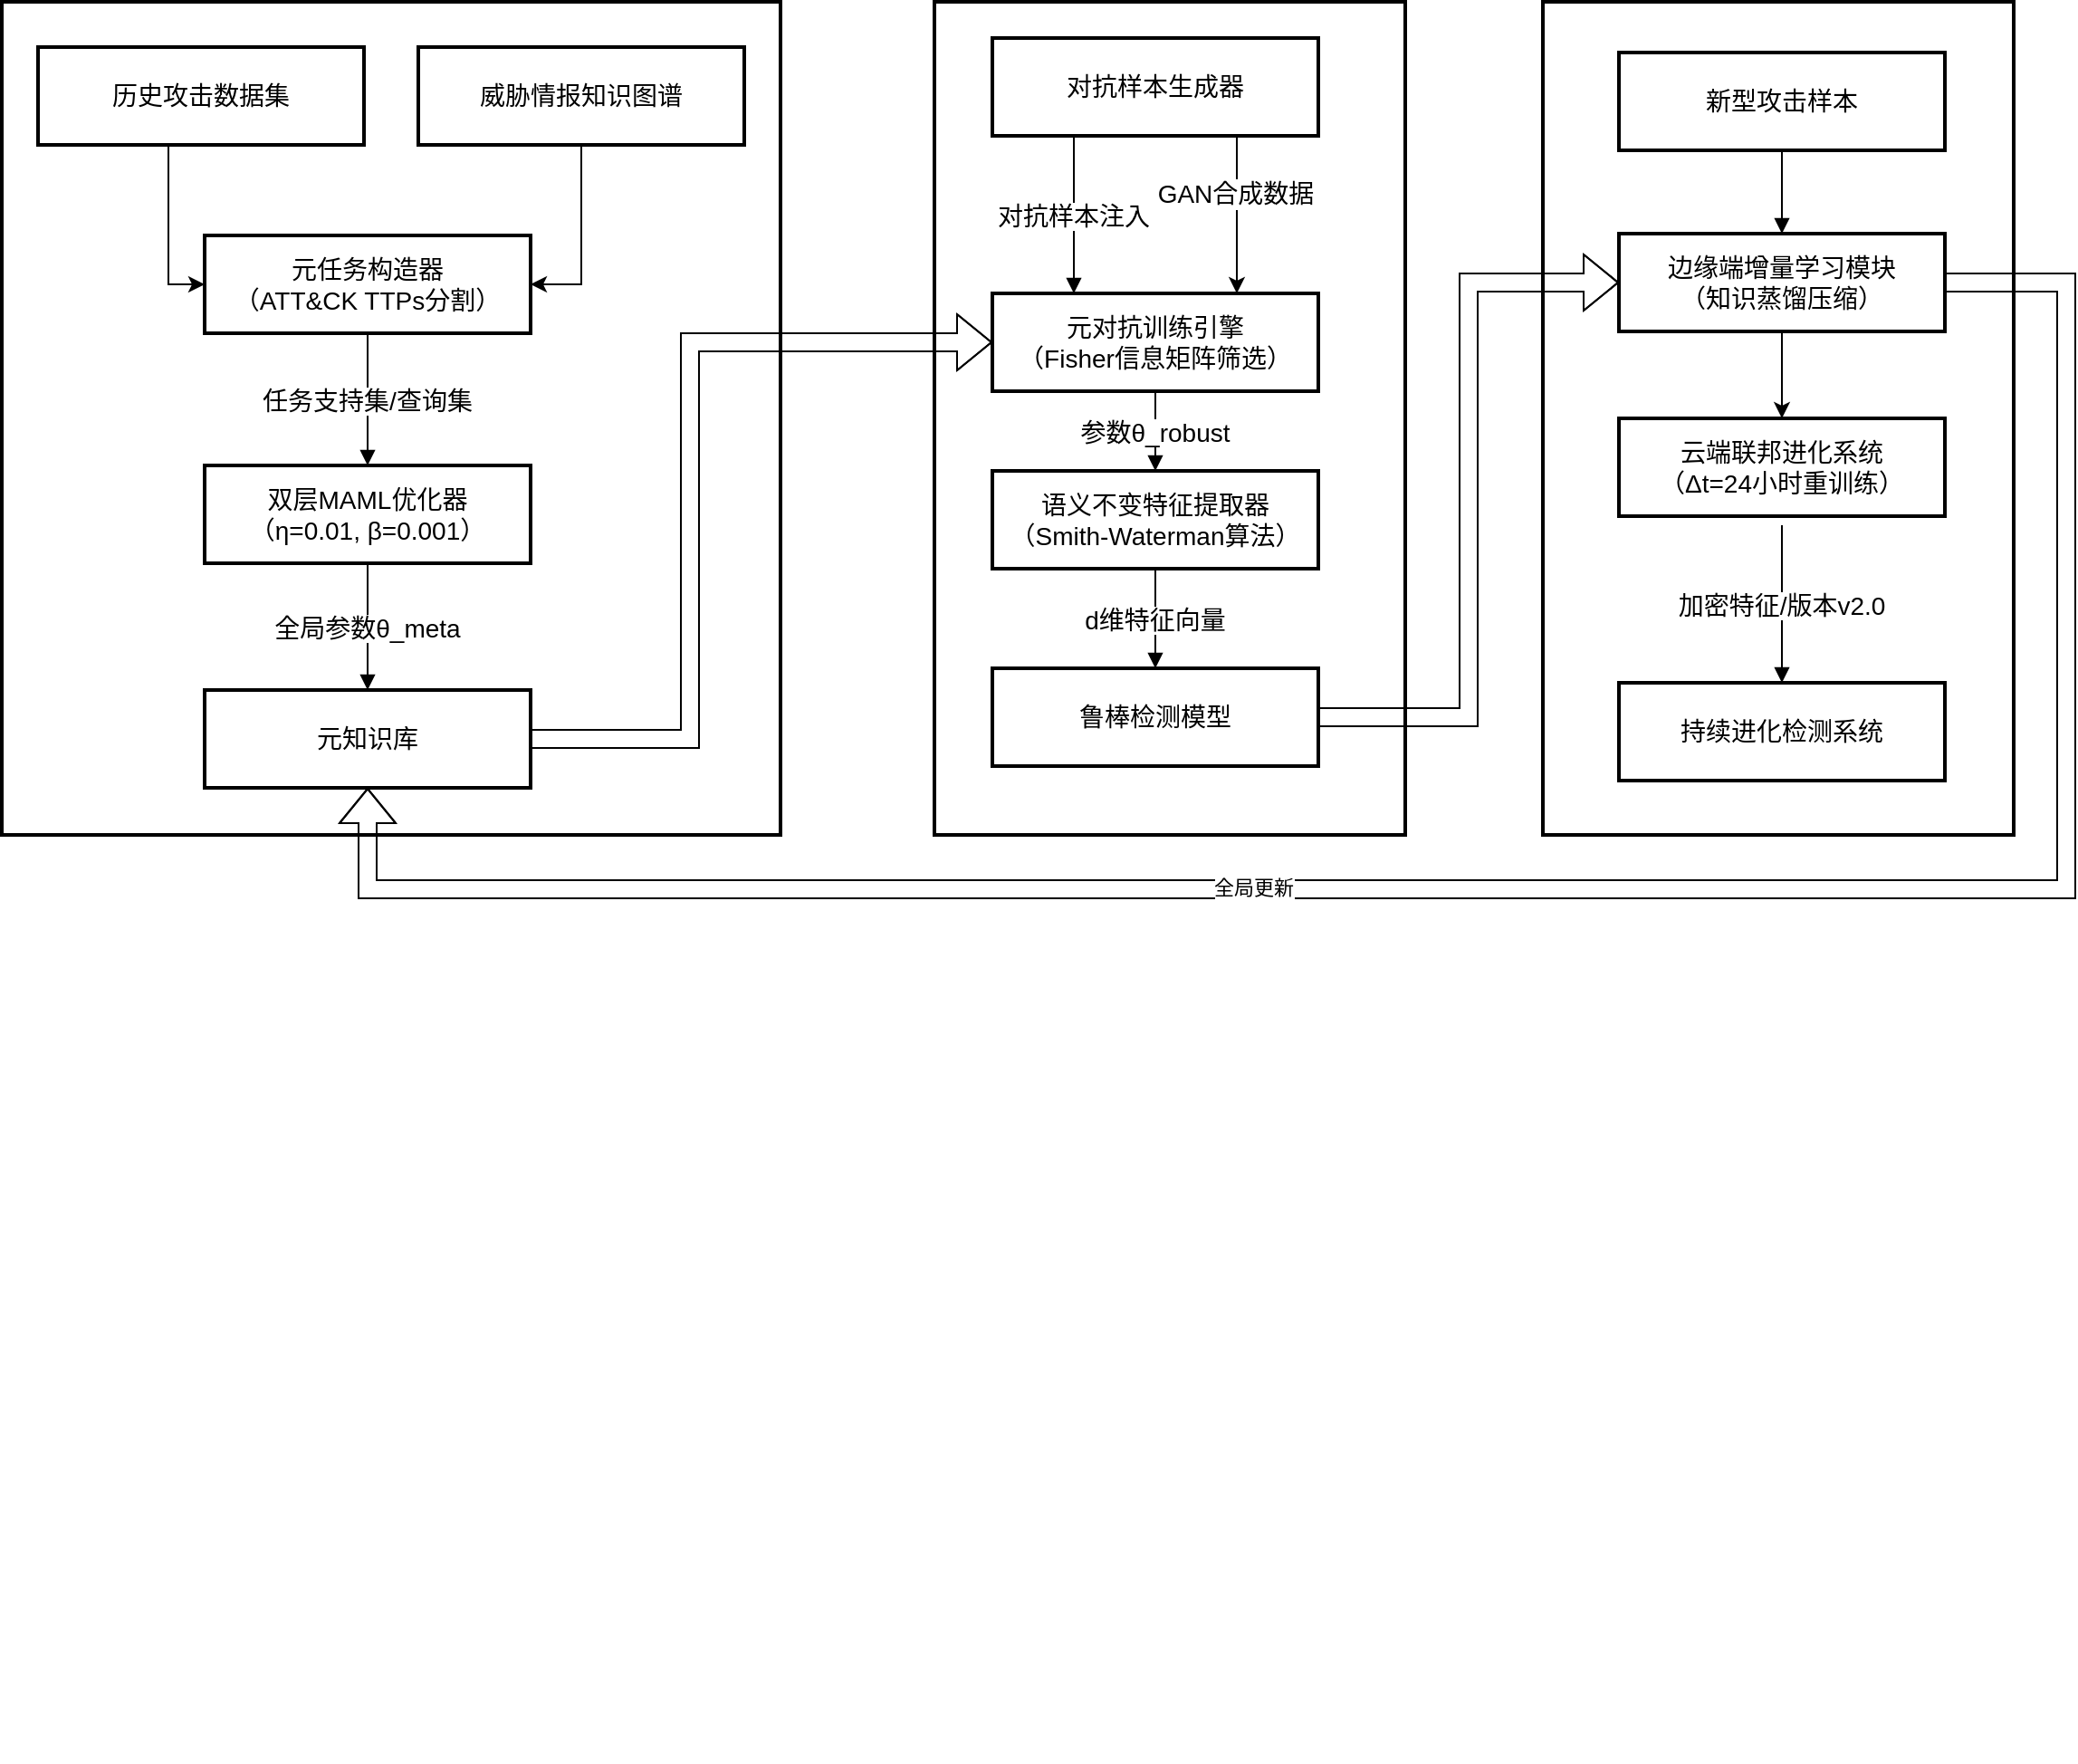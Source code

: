 <mxfile version="26.1.0">
  <diagram name="第 1 页" id="IiBpwiCUb0pAsuBbF-yA">
    <mxGraphModel dx="1263" dy="937" grid="1" gridSize="10" guides="1" tooltips="1" connect="1" arrows="1" fold="1" page="1" pageScale="1" pageWidth="827" pageHeight="1169" math="0" shadow="0">
      <root>
        <mxCell id="0" />
        <mxCell id="1" parent="0" />
        <mxCell id="6nDZSmWIB0FfNVac5v39-1" value="" style="whiteSpace=wrap;strokeWidth=2;fontSize=14;" vertex="1" parent="1">
          <mxGeometry x="1061" y="360" width="260" height="460" as="geometry" />
        </mxCell>
        <mxCell id="6nDZSmWIB0FfNVac5v39-2" value="" style="whiteSpace=wrap;strokeWidth=2;fontSize=14;" vertex="1" parent="1">
          <mxGeometry x="725" y="360" width="260" height="460" as="geometry" />
        </mxCell>
        <mxCell id="6nDZSmWIB0FfNVac5v39-3" value="" style="whiteSpace=wrap;strokeWidth=2;fontSize=14;" vertex="1" parent="1">
          <mxGeometry x="210" y="360" width="430" height="460" as="geometry" />
        </mxCell>
        <mxCell id="6nDZSmWIB0FfNVac5v39-63" style="edgeStyle=orthogonalEdgeStyle;rounded=0;orthogonalLoop=1;jettySize=auto;html=1;entryX=0;entryY=0.5;entryDx=0;entryDy=0;fontSize=14;" edge="1" parent="1" source="6nDZSmWIB0FfNVac5v39-4" target="6nDZSmWIB0FfNVac5v39-5">
          <mxGeometry relative="1" as="geometry">
            <Array as="points">
              <mxPoint x="302" y="516" />
            </Array>
          </mxGeometry>
        </mxCell>
        <mxCell id="6nDZSmWIB0FfNVac5v39-4" value="历史攻击数据集" style="whiteSpace=wrap;strokeWidth=2;fontSize=14;" vertex="1" parent="1">
          <mxGeometry x="230" y="385" width="180" height="54" as="geometry" />
        </mxCell>
        <mxCell id="6nDZSmWIB0FfNVac5v39-5" value="元任务构造器&#xa;（ATT&amp;CK TTPs分割）" style="whiteSpace=wrap;strokeWidth=2;fontSize=14;" vertex="1" parent="1">
          <mxGeometry x="322" y="489" width="180" height="54" as="geometry" />
        </mxCell>
        <mxCell id="6nDZSmWIB0FfNVac5v39-64" style="edgeStyle=orthogonalEdgeStyle;rounded=0;orthogonalLoop=1;jettySize=auto;html=1;entryX=1;entryY=0.5;entryDx=0;entryDy=0;fontSize=14;" edge="1" parent="1" source="6nDZSmWIB0FfNVac5v39-6" target="6nDZSmWIB0FfNVac5v39-5">
          <mxGeometry relative="1" as="geometry" />
        </mxCell>
        <mxCell id="6nDZSmWIB0FfNVac5v39-6" value="威胁情报知识图谱" style="whiteSpace=wrap;strokeWidth=2;fontSize=14;" vertex="1" parent="1">
          <mxGeometry x="440" y="385" width="180" height="54" as="geometry" />
        </mxCell>
        <mxCell id="6nDZSmWIB0FfNVac5v39-7" value="双层MAML优化器&#xa;（η=0.01, β=0.001）" style="whiteSpace=wrap;strokeWidth=2;fontSize=14;" vertex="1" parent="1">
          <mxGeometry x="322" y="616" width="180" height="54" as="geometry" />
        </mxCell>
        <mxCell id="6nDZSmWIB0FfNVac5v39-70" style="edgeStyle=orthogonalEdgeStyle;rounded=0;orthogonalLoop=1;jettySize=auto;html=1;entryX=0;entryY=0.5;entryDx=0;entryDy=0;shape=flexArrow;fontSize=14;" edge="1" parent="1" source="6nDZSmWIB0FfNVac5v39-8" target="6nDZSmWIB0FfNVac5v39-9">
          <mxGeometry relative="1" as="geometry">
            <Array as="points">
              <mxPoint x="590" y="767" />
              <mxPoint x="590" y="548" />
            </Array>
          </mxGeometry>
        </mxCell>
        <mxCell id="6nDZSmWIB0FfNVac5v39-8" value="元知识库" style="whiteSpace=wrap;strokeWidth=2;fontSize=14;" vertex="1" parent="1">
          <mxGeometry x="322" y="740" width="180" height="54" as="geometry" />
        </mxCell>
        <mxCell id="6nDZSmWIB0FfNVac5v39-9" value="元对抗训练引擎&#xa;（Fisher信息矩阵筛选）" style="whiteSpace=wrap;strokeWidth=2;fontSize=14;" vertex="1" parent="1">
          <mxGeometry x="757" y="521" width="180" height="54" as="geometry" />
        </mxCell>
        <mxCell id="6nDZSmWIB0FfNVac5v39-65" style="edgeStyle=orthogonalEdgeStyle;rounded=0;orthogonalLoop=1;jettySize=auto;html=1;entryX=0.75;entryY=0;entryDx=0;entryDy=0;exitX=0.75;exitY=1;exitDx=0;exitDy=0;fontSize=14;" edge="1" parent="1" source="6nDZSmWIB0FfNVac5v39-10" target="6nDZSmWIB0FfNVac5v39-9">
          <mxGeometry relative="1" as="geometry" />
        </mxCell>
        <mxCell id="6nDZSmWIB0FfNVac5v39-66" value="GAN合成数据" style="edgeLabel;html=1;align=center;verticalAlign=middle;resizable=0;points=[];fontSize=14;" vertex="1" connectable="0" parent="6nDZSmWIB0FfNVac5v39-65">
          <mxGeometry x="-0.28" y="-1" relative="1" as="geometry">
            <mxPoint as="offset" />
          </mxGeometry>
        </mxCell>
        <mxCell id="6nDZSmWIB0FfNVac5v39-10" value="对抗样本生成器" style="whiteSpace=wrap;strokeWidth=2;fontSize=14;" vertex="1" parent="1">
          <mxGeometry x="757" y="380" width="180" height="54" as="geometry" />
        </mxCell>
        <mxCell id="6nDZSmWIB0FfNVac5v39-11" value="语义不变特征提取器&#xa;（Smith-Waterman算法）" style="whiteSpace=wrap;strokeWidth=2;fontSize=14;" vertex="1" parent="1">
          <mxGeometry x="757" y="619" width="180" height="54" as="geometry" />
        </mxCell>
        <mxCell id="6nDZSmWIB0FfNVac5v39-71" style="edgeStyle=orthogonalEdgeStyle;rounded=0;orthogonalLoop=1;jettySize=auto;html=1;entryX=0;entryY=0.5;entryDx=0;entryDy=0;shape=flexArrow;fontSize=14;" edge="1" parent="1" source="6nDZSmWIB0FfNVac5v39-12" target="6nDZSmWIB0FfNVac5v39-14">
          <mxGeometry relative="1" as="geometry" />
        </mxCell>
        <mxCell id="6nDZSmWIB0FfNVac5v39-12" value="鲁棒检测模型" style="whiteSpace=wrap;strokeWidth=2;fontSize=14;" vertex="1" parent="1">
          <mxGeometry x="757" y="728" width="180" height="54" as="geometry" />
        </mxCell>
        <mxCell id="6nDZSmWIB0FfNVac5v39-13" value="新型攻击样本" style="whiteSpace=wrap;strokeWidth=2;fontSize=14;" vertex="1" parent="1">
          <mxGeometry x="1103" y="388" width="180" height="54" as="geometry" />
        </mxCell>
        <mxCell id="6nDZSmWIB0FfNVac5v39-69" style="edgeStyle=orthogonalEdgeStyle;rounded=0;orthogonalLoop=1;jettySize=auto;html=1;entryX=0.5;entryY=0;entryDx=0;entryDy=0;fontSize=14;" edge="1" parent="1" source="6nDZSmWIB0FfNVac5v39-14" target="6nDZSmWIB0FfNVac5v39-15">
          <mxGeometry relative="1" as="geometry" />
        </mxCell>
        <mxCell id="6nDZSmWIB0FfNVac5v39-74" style="edgeStyle=orthogonalEdgeStyle;rounded=0;orthogonalLoop=1;jettySize=auto;html=1;shape=flexArrow;fontSize=14;" edge="1" parent="1" source="6nDZSmWIB0FfNVac5v39-14" target="6nDZSmWIB0FfNVac5v39-8">
          <mxGeometry relative="1" as="geometry">
            <Array as="points">
              <mxPoint x="1350" y="515" />
              <mxPoint x="1350" y="850" />
              <mxPoint x="412" y="850" />
            </Array>
          </mxGeometry>
        </mxCell>
        <mxCell id="6nDZSmWIB0FfNVac5v39-75" value="全局更新" style="edgeLabel;html=1;align=center;verticalAlign=middle;resizable=0;points=[];" vertex="1" connectable="0" parent="6nDZSmWIB0FfNVac5v39-74">
          <mxGeometry x="0.22" y="-1" relative="1" as="geometry">
            <mxPoint as="offset" />
          </mxGeometry>
        </mxCell>
        <mxCell id="6nDZSmWIB0FfNVac5v39-14" value="边缘端增量学习模块&#xa;（知识蒸馏压缩）" style="whiteSpace=wrap;strokeWidth=2;fontSize=14;" vertex="1" parent="1">
          <mxGeometry x="1103" y="488" width="180" height="54" as="geometry" />
        </mxCell>
        <mxCell id="6nDZSmWIB0FfNVac5v39-15" value="云端联邦进化系统&#xa;（Δt=24小时重训练）" style="whiteSpace=wrap;strokeWidth=2;fontSize=14;" vertex="1" parent="1">
          <mxGeometry x="1103" y="590" width="180" height="54" as="geometry" />
        </mxCell>
        <mxCell id="6nDZSmWIB0FfNVac5v39-16" value="持续进化检测系统" style="whiteSpace=wrap;strokeWidth=2;fontSize=14;" vertex="1" parent="1">
          <mxGeometry x="1103" y="736" width="180" height="54" as="geometry" />
        </mxCell>
        <mxCell id="6nDZSmWIB0FfNVac5v39-17" value="" style="whiteSpace=wrap;strokeWidth=2;fontSize=14;" vertex="1" parent="1">
          <mxGeometry x="273" y="643" as="geometry" />
        </mxCell>
        <mxCell id="6nDZSmWIB0FfNVac5v39-18" value="" style="whiteSpace=wrap;strokeWidth=2;fontSize=14;" vertex="1" parent="1">
          <mxGeometry x="221" y="794" as="geometry" />
        </mxCell>
        <mxCell id="6nDZSmWIB0FfNVac5v39-19" value="" style="whiteSpace=wrap;strokeWidth=2;fontSize=14;" vertex="1" parent="1">
          <mxGeometry x="457" y="794" as="geometry" />
        </mxCell>
        <mxCell id="6nDZSmWIB0FfNVac5v39-20" value="" style="whiteSpace=wrap;strokeWidth=2;fontSize=14;" vertex="1" parent="1">
          <mxGeometry x="857" y="901" as="geometry" />
        </mxCell>
        <mxCell id="6nDZSmWIB0FfNVac5v39-21" value="" style="whiteSpace=wrap;strokeWidth=2;fontSize=14;" vertex="1" parent="1">
          <mxGeometry x="716" y="673" as="geometry" />
        </mxCell>
        <mxCell id="6nDZSmWIB0FfNVac5v39-22" value="" style="whiteSpace=wrap;strokeWidth=2;fontSize=14;" vertex="1" parent="1">
          <mxGeometry x="670" y="824" as="geometry" />
        </mxCell>
        <mxCell id="6nDZSmWIB0FfNVac5v39-23" value="" style="whiteSpace=wrap;strokeWidth=2;fontSize=14;" vertex="1" parent="1">
          <mxGeometry x="905" y="824" as="geometry" />
        </mxCell>
        <mxCell id="6nDZSmWIB0FfNVac5v39-24" value="" style="whiteSpace=wrap;strokeWidth=2;fontSize=14;" vertex="1" parent="1">
          <mxGeometry x="259" y="1331" as="geometry" />
        </mxCell>
        <mxCell id="6nDZSmWIB0FfNVac5v39-25" value="" style="whiteSpace=wrap;strokeWidth=2;fontSize=14;" vertex="1" parent="1">
          <mxGeometry x="1052" y="691" as="geometry" />
        </mxCell>
        <mxCell id="6nDZSmWIB0FfNVac5v39-26" value="" style="whiteSpace=wrap;strokeWidth=2;fontSize=14;" vertex="1" parent="1">
          <mxGeometry x="1040" y="817" as="geometry" />
        </mxCell>
        <mxCell id="6nDZSmWIB0FfNVac5v39-27" value="" style="whiteSpace=wrap;strokeWidth=2;fontSize=14;" vertex="1" parent="1">
          <mxGeometry x="1205" y="817" as="geometry" />
        </mxCell>
        <mxCell id="6nDZSmWIB0FfNVac5v39-28" value="" style="whiteSpace=wrap;strokeWidth=2;fontSize=14;" vertex="1" parent="1">
          <mxGeometry x="1193" y="917" as="geometry" />
        </mxCell>
        <mxCell id="6nDZSmWIB0FfNVac5v39-31" value="任务支持集/查询集" style="startArrow=none;endArrow=block;exitX=0.5;exitY=1;entryX=0.5;entryY=-0.01;rounded=0;exitDx=0;exitDy=0;fontSize=14;" edge="1" parent="1" source="6nDZSmWIB0FfNVac5v39-5" target="6nDZSmWIB0FfNVac5v39-7">
          <mxGeometry relative="1" as="geometry" />
        </mxCell>
        <mxCell id="6nDZSmWIB0FfNVac5v39-32" value="全局参数θ_meta" style="startArrow=none;endArrow=block;exitX=0.5;exitY=1;entryX=0.5;entryY=0.01;rounded=0;exitDx=0;exitDy=0;fontSize=14;" edge="1" parent="1" source="6nDZSmWIB0FfNVac5v39-7" target="6nDZSmWIB0FfNVac5v39-8">
          <mxGeometry relative="1" as="geometry" />
        </mxCell>
        <mxCell id="6nDZSmWIB0FfNVac5v39-41" value="参数θ_robust" style="startArrow=none;endArrow=block;exitX=0.5;exitY=1;entryX=0.5;entryY=-0.01;rounded=0;exitDx=0;exitDy=0;fontSize=14;" edge="1" parent="1" source="6nDZSmWIB0FfNVac5v39-9" target="6nDZSmWIB0FfNVac5v39-11">
          <mxGeometry relative="1" as="geometry" />
        </mxCell>
        <mxCell id="6nDZSmWIB0FfNVac5v39-42" value="d维特征向量" style="startArrow=none;endArrow=block;exitX=0.5;exitY=1;entryX=0.5;entryY=0.01;rounded=0;exitDx=0;exitDy=0;fontSize=14;" edge="1" parent="1" source="6nDZSmWIB0FfNVac5v39-11" target="6nDZSmWIB0FfNVac5v39-12">
          <mxGeometry relative="1" as="geometry" />
        </mxCell>
        <mxCell id="6nDZSmWIB0FfNVac5v39-49" value="" style="curved=1;startArrow=none;endArrow=block;exitX=0.5;exitY=1.01;entryX=0.5;entryY=0;rounded=0;fontSize=14;" edge="1" parent="1" source="6nDZSmWIB0FfNVac5v39-13" target="6nDZSmWIB0FfNVac5v39-14">
          <mxGeometry relative="1" as="geometry">
            <Array as="points" />
          </mxGeometry>
        </mxCell>
        <mxCell id="6nDZSmWIB0FfNVac5v39-52" value="加密特征/版本v2.0" style="startArrow=none;endArrow=block;entryX=0.5;entryY=0.01;rounded=0;fontSize=14;" edge="1" parent="1" target="6nDZSmWIB0FfNVac5v39-16">
          <mxGeometry relative="1" as="geometry">
            <mxPoint x="1193" y="649" as="sourcePoint" />
          </mxGeometry>
        </mxCell>
        <mxCell id="6nDZSmWIB0FfNVac5v39-60" value="对抗样本注入" style="startArrow=none;endArrow=block;exitX=0.25;exitY=1;entryX=0.25;entryY=0;rounded=0;exitDx=0;exitDy=0;entryDx=0;entryDy=0;fontSize=14;" edge="1" parent="1" source="6nDZSmWIB0FfNVac5v39-10" target="6nDZSmWIB0FfNVac5v39-9">
          <mxGeometry relative="1" as="geometry" />
        </mxCell>
      </root>
    </mxGraphModel>
  </diagram>
</mxfile>
